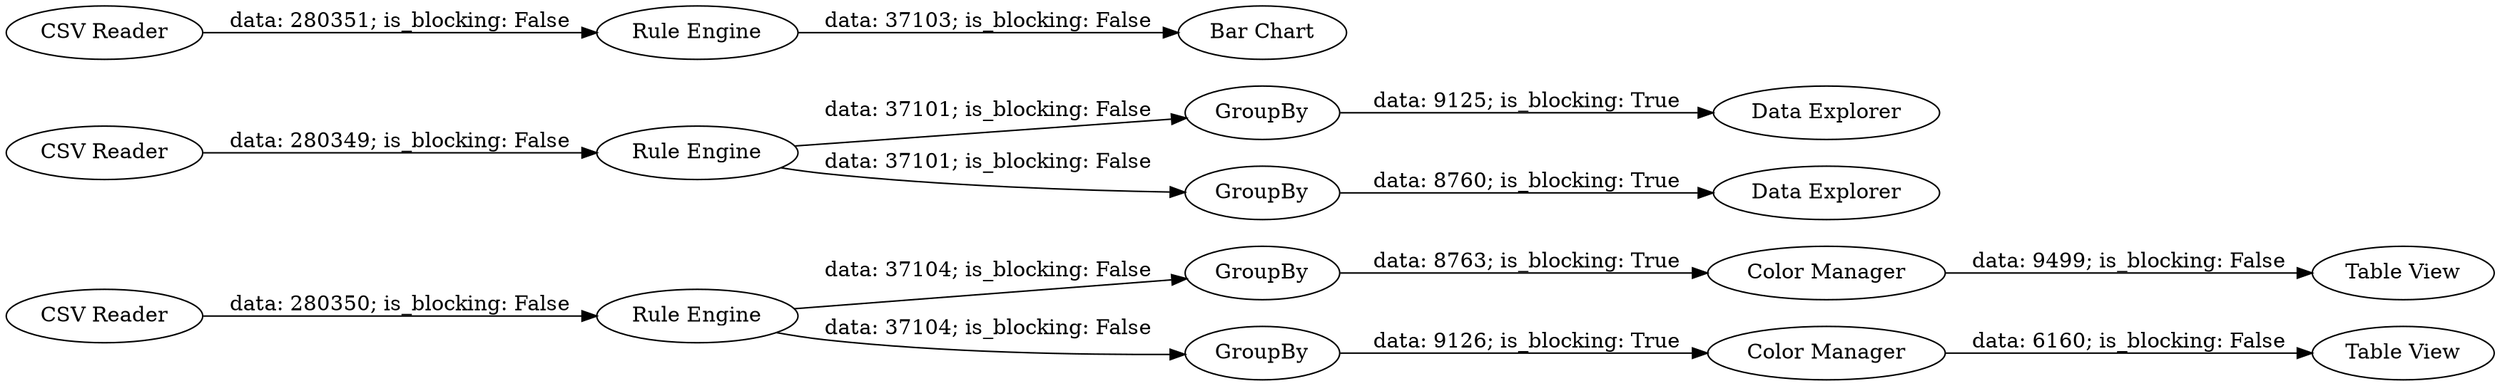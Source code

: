 digraph {
	"7276987233372369391_44" [label=GroupBy]
	"7276987233372369391_49" [label="Table View"]
	"7276987233372369391_36" [label="Rule Engine"]
	"7276987233372369391_53" [label="Bar Chart"]
	"7276987233372369391_52" [label="Rule Engine"]
	"7276987233372369391_41" [label="Data Explorer"]
	"7276987233372369391_50" [label="Table View"]
	"7276987233372369391_47" [label="Color Manager"]
	"7276987233372369391_42" [label="Data Explorer"]
	"7276987233372369391_48" [label="Color Manager"]
	"7276987233372369391_38" [label="CSV Reader"]
	"7276987233372369391_40" [label=GroupBy]
	"7276987233372369391_43" [label="Rule Engine"]
	"7276987233372369391_45" [label=GroupBy]
	"7276987233372369391_51" [label="CSV Reader"]
	"7276987233372369391_46" [label="CSV Reader"]
	"7276987233372369391_37" [label=GroupBy]
	"7276987233372369391_51" -> "7276987233372369391_52" [label="data: 280351; is_blocking: False"]
	"7276987233372369391_36" -> "7276987233372369391_37" [label="data: 37101; is_blocking: False"]
	"7276987233372369391_37" -> "7276987233372369391_41" [label="data: 8760; is_blocking: True"]
	"7276987233372369391_36" -> "7276987233372369391_40" [label="data: 37101; is_blocking: False"]
	"7276987233372369391_47" -> "7276987233372369391_49" [label="data: 9499; is_blocking: False"]
	"7276987233372369391_48" -> "7276987233372369391_50" [label="data: 6160; is_blocking: False"]
	"7276987233372369391_43" -> "7276987233372369391_45" [label="data: 37104; is_blocking: False"]
	"7276987233372369391_46" -> "7276987233372369391_43" [label="data: 280350; is_blocking: False"]
	"7276987233372369391_44" -> "7276987233372369391_47" [label="data: 8763; is_blocking: True"]
	"7276987233372369391_38" -> "7276987233372369391_36" [label="data: 280349; is_blocking: False"]
	"7276987233372369391_40" -> "7276987233372369391_42" [label="data: 9125; is_blocking: True"]
	"7276987233372369391_45" -> "7276987233372369391_48" [label="data: 9126; is_blocking: True"]
	"7276987233372369391_52" -> "7276987233372369391_53" [label="data: 37103; is_blocking: False"]
	"7276987233372369391_43" -> "7276987233372369391_44" [label="data: 37104; is_blocking: False"]
	rankdir=LR
}

